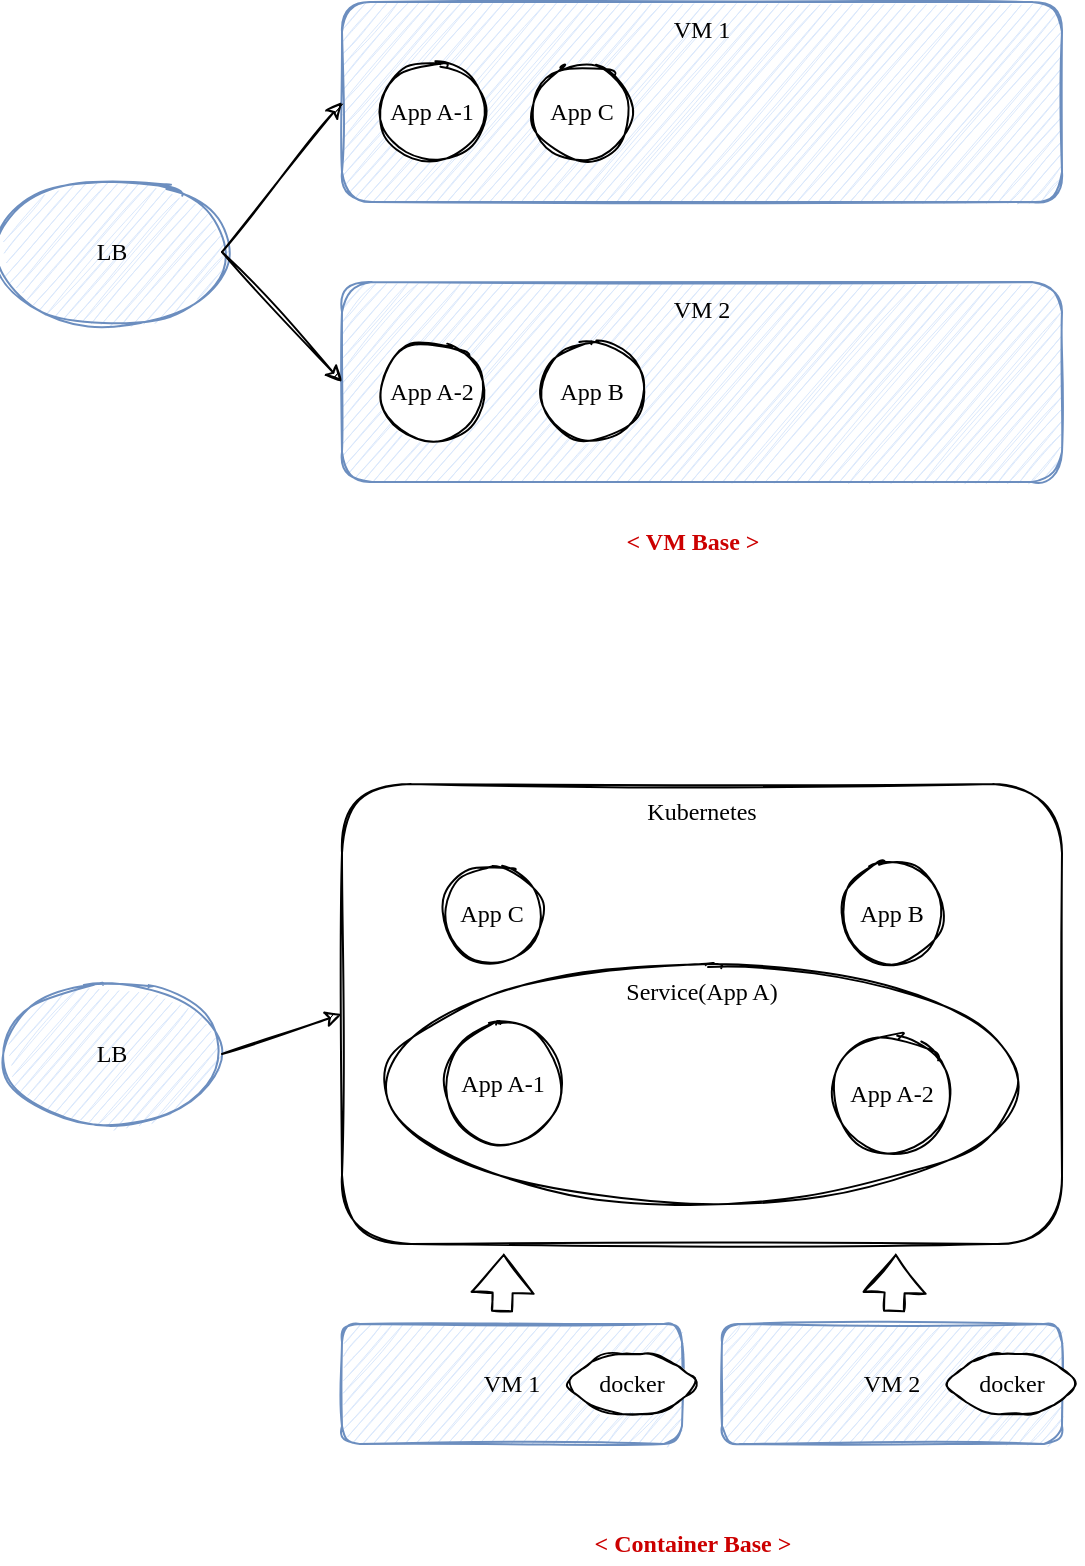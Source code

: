 <mxfile version="15.7.3" type="github">
  <diagram id="wxM91KjtH2dgA9Pzv15Z" name="Page-1">
    <mxGraphModel dx="770" dy="535" grid="1" gridSize="10" guides="1" tooltips="1" connect="1" arrows="1" fold="1" page="1" pageScale="1" pageWidth="827" pageHeight="1169" math="0" shadow="0">
      <root>
        <mxCell id="0" />
        <mxCell id="1" parent="0" />
        <mxCell id="xDMgqfDPusgay3Z4_gQc-1" value="LB" style="ellipse;whiteSpace=wrap;html=1;sketch=1;rounded=1;fontFamily=Comic Sans MS;fillColor=#dae8fc;strokeColor=#6c8ebf;" vertex="1" parent="1">
          <mxGeometry x="160" y="160" width="110" height="70" as="geometry" />
        </mxCell>
        <mxCell id="xDMgqfDPusgay3Z4_gQc-2" value="VM 1" style="whiteSpace=wrap;html=1;verticalAlign=top;sketch=1;rounded=1;fillColor=#dae8fc;strokeColor=#6c8ebf;fontFamily=Comic Sans MS;" vertex="1" parent="1">
          <mxGeometry x="330" y="70" width="360" height="100" as="geometry" />
        </mxCell>
        <mxCell id="xDMgqfDPusgay3Z4_gQc-4" value="VM 2" style="whiteSpace=wrap;html=1;verticalAlign=top;sketch=1;rounded=1;fillColor=#dae8fc;strokeColor=#6c8ebf;fontFamily=Comic Sans MS;" vertex="1" parent="1">
          <mxGeometry x="330" y="210" width="360" height="100" as="geometry" />
        </mxCell>
        <mxCell id="xDMgqfDPusgay3Z4_gQc-5" value="App A-2" style="ellipse;whiteSpace=wrap;html=1;aspect=fixed;verticalAlign=middle;sketch=1;rounded=1;fontFamily=Comic Sans MS;" vertex="1" parent="1">
          <mxGeometry x="350" y="240" width="50" height="50" as="geometry" />
        </mxCell>
        <mxCell id="xDMgqfDPusgay3Z4_gQc-6" value="App A-1" style="ellipse;whiteSpace=wrap;html=1;aspect=fixed;verticalAlign=middle;sketch=1;rounded=1;fontFamily=Comic Sans MS;" vertex="1" parent="1">
          <mxGeometry x="350" y="100" width="50" height="50" as="geometry" />
        </mxCell>
        <mxCell id="xDMgqfDPusgay3Z4_gQc-7" value="App B" style="ellipse;whiteSpace=wrap;html=1;aspect=fixed;verticalAlign=middle;sketch=1;rounded=1;fontFamily=Comic Sans MS;" vertex="1" parent="1">
          <mxGeometry x="430" y="240" width="50" height="50" as="geometry" />
        </mxCell>
        <mxCell id="xDMgqfDPusgay3Z4_gQc-8" value="" style="endArrow=classic;html=1;rounded=1;sketch=1;exitX=1;exitY=0.5;exitDx=0;exitDy=0;entryX=0;entryY=0.5;entryDx=0;entryDy=0;fontFamily=Comic Sans MS;" edge="1" parent="1" source="xDMgqfDPusgay3Z4_gQc-1" target="xDMgqfDPusgay3Z4_gQc-4">
          <mxGeometry width="50" height="50" relative="1" as="geometry">
            <mxPoint x="230" y="340" as="sourcePoint" />
            <mxPoint x="280" y="290" as="targetPoint" />
          </mxGeometry>
        </mxCell>
        <mxCell id="xDMgqfDPusgay3Z4_gQc-9" value="" style="endArrow=classic;html=1;rounded=1;sketch=1;exitX=1;exitY=0.5;exitDx=0;exitDy=0;fontFamily=Comic Sans MS;" edge="1" parent="1" source="xDMgqfDPusgay3Z4_gQc-1">
          <mxGeometry width="50" height="50" relative="1" as="geometry">
            <mxPoint x="240" y="320" as="sourcePoint" />
            <mxPoint x="330" y="120" as="targetPoint" />
          </mxGeometry>
        </mxCell>
        <mxCell id="xDMgqfDPusgay3Z4_gQc-11" value="Kubernetes" style="rounded=1;whiteSpace=wrap;html=1;sketch=1;verticalAlign=top;fontFamily=Comic Sans MS;" vertex="1" parent="1">
          <mxGeometry x="330" y="461" width="360" height="230" as="geometry" />
        </mxCell>
        <mxCell id="xDMgqfDPusgay3Z4_gQc-13" value="App B" style="ellipse;whiteSpace=wrap;html=1;aspect=fixed;verticalAlign=middle;sketch=1;rounded=1;fontFamily=Comic Sans MS;" vertex="1" parent="1">
          <mxGeometry x="580" y="501" width="50" height="50" as="geometry" />
        </mxCell>
        <mxCell id="xDMgqfDPusgay3Z4_gQc-14" value="App C" style="ellipse;whiteSpace=wrap;html=1;aspect=fixed;verticalAlign=middle;sketch=1;rounded=1;fontFamily=Comic Sans MS;" vertex="1" parent="1">
          <mxGeometry x="425" y="100" width="50" height="50" as="geometry" />
        </mxCell>
        <mxCell id="xDMgqfDPusgay3Z4_gQc-15" value="VM 1" style="rounded=1;whiteSpace=wrap;html=1;sketch=1;verticalAlign=middle;fontFamily=Comic Sans MS;fillColor=#dae8fc;strokeColor=#6c8ebf;" vertex="1" parent="1">
          <mxGeometry x="330" y="731" width="170" height="60" as="geometry" />
        </mxCell>
        <mxCell id="xDMgqfDPusgay3Z4_gQc-16" value="VM 2" style="rounded=1;whiteSpace=wrap;html=1;sketch=1;verticalAlign=middle;fontFamily=Comic Sans MS;fillColor=#dae8fc;strokeColor=#6c8ebf;" vertex="1" parent="1">
          <mxGeometry x="520" y="731" width="170" height="60" as="geometry" />
        </mxCell>
        <mxCell id="xDMgqfDPusgay3Z4_gQc-18" value="App C" style="ellipse;whiteSpace=wrap;html=1;aspect=fixed;verticalAlign=middle;sketch=1;rounded=1;fontFamily=Comic Sans MS;" vertex="1" parent="1">
          <mxGeometry x="380" y="501" width="50" height="50" as="geometry" />
        </mxCell>
        <mxCell id="xDMgqfDPusgay3Z4_gQc-19" value="Service(App A)" style="ellipse;whiteSpace=wrap;html=1;rounded=1;sketch=1;verticalAlign=top;fontFamily=Comic Sans MS;" vertex="1" parent="1">
          <mxGeometry x="350" y="551" width="320" height="120" as="geometry" />
        </mxCell>
        <mxCell id="xDMgqfDPusgay3Z4_gQc-17" value="App A-2" style="ellipse;whiteSpace=wrap;html=1;aspect=fixed;verticalAlign=middle;sketch=1;rounded=1;fontFamily=Comic Sans MS;" vertex="1" parent="1">
          <mxGeometry x="575" y="586" width="60" height="60" as="geometry" />
        </mxCell>
        <mxCell id="xDMgqfDPusgay3Z4_gQc-12" value="App A-1" style="ellipse;whiteSpace=wrap;html=1;aspect=fixed;verticalAlign=middle;sketch=1;rounded=1;fontFamily=Comic Sans MS;" vertex="1" parent="1">
          <mxGeometry x="381.25" y="581.63" width="58.75" height="58.75" as="geometry" />
        </mxCell>
        <mxCell id="xDMgqfDPusgay3Z4_gQc-20" value="docker" style="shape=hexagon;perimeter=hexagonPerimeter2;whiteSpace=wrap;html=1;fixedSize=1;rounded=1;sketch=1;verticalAlign=middle;fontFamily=Comic Sans MS;" vertex="1" parent="1">
          <mxGeometry x="440" y="746" width="70" height="30" as="geometry" />
        </mxCell>
        <mxCell id="xDMgqfDPusgay3Z4_gQc-21" value="docker" style="shape=hexagon;perimeter=hexagonPerimeter2;whiteSpace=wrap;html=1;fixedSize=1;rounded=1;sketch=1;verticalAlign=middle;fontFamily=Comic Sans MS;" vertex="1" parent="1">
          <mxGeometry x="630" y="746" width="70" height="30" as="geometry" />
        </mxCell>
        <mxCell id="xDMgqfDPusgay3Z4_gQc-22" value="LB" style="ellipse;whiteSpace=wrap;html=1;sketch=1;rounded=1;fontFamily=Comic Sans MS;fillColor=#dae8fc;strokeColor=#6c8ebf;" vertex="1" parent="1">
          <mxGeometry x="160" y="561" width="110" height="70" as="geometry" />
        </mxCell>
        <mxCell id="xDMgqfDPusgay3Z4_gQc-23" value="" style="endArrow=classic;html=1;rounded=1;sketch=1;exitX=1;exitY=0.5;exitDx=0;exitDy=0;entryX=0;entryY=0.5;entryDx=0;entryDy=0;fontFamily=Comic Sans MS;" edge="1" parent="1" source="xDMgqfDPusgay3Z4_gQc-22" target="xDMgqfDPusgay3Z4_gQc-11">
          <mxGeometry width="50" height="50" relative="1" as="geometry">
            <mxPoint x="300" y="541" as="sourcePoint" />
            <mxPoint x="350" y="491" as="targetPoint" />
          </mxGeometry>
        </mxCell>
        <mxCell id="xDMgqfDPusgay3Z4_gQc-24" value="" style="shape=flexArrow;endArrow=classic;html=1;rounded=1;sketch=1;fontFamily=Comic Sans MS;entryX=0.197;entryY=1.004;entryDx=0;entryDy=0;entryPerimeter=0;" edge="1" parent="1">
          <mxGeometry width="50" height="50" relative="1" as="geometry">
            <mxPoint x="410" y="725" as="sourcePoint" />
            <mxPoint x="410.92" y="695.92" as="targetPoint" />
          </mxGeometry>
        </mxCell>
        <mxCell id="xDMgqfDPusgay3Z4_gQc-25" value="" style="shape=flexArrow;endArrow=classic;html=1;rounded=1;sketch=1;fontFamily=Comic Sans MS;entryX=0.197;entryY=1.004;entryDx=0;entryDy=0;entryPerimeter=0;" edge="1" parent="1">
          <mxGeometry width="50" height="50" relative="1" as="geometry">
            <mxPoint x="606" y="725" as="sourcePoint" />
            <mxPoint x="606.92" y="695.92" as="targetPoint" />
          </mxGeometry>
        </mxCell>
        <mxCell id="xDMgqfDPusgay3Z4_gQc-26" value="&amp;lt; VM Base &amp;gt;" style="text;html=1;align=center;verticalAlign=middle;resizable=0;points=[];autosize=1;strokeColor=none;fillColor=none;fontFamily=Comic Sans MS;fontStyle=1;fontColor=#CC0000;" vertex="1" parent="1">
          <mxGeometry x="460" y="330" width="90" height="20" as="geometry" />
        </mxCell>
        <mxCell id="xDMgqfDPusgay3Z4_gQc-27" value="&amp;lt; Container Base &amp;gt;" style="text;html=1;align=center;verticalAlign=middle;resizable=0;points=[];autosize=1;strokeColor=none;fillColor=none;fontFamily=Comic Sans MS;fontStyle=1;fontColor=#CC0000;" vertex="1" parent="1">
          <mxGeometry x="440" y="831" width="130" height="20" as="geometry" />
        </mxCell>
      </root>
    </mxGraphModel>
  </diagram>
</mxfile>
